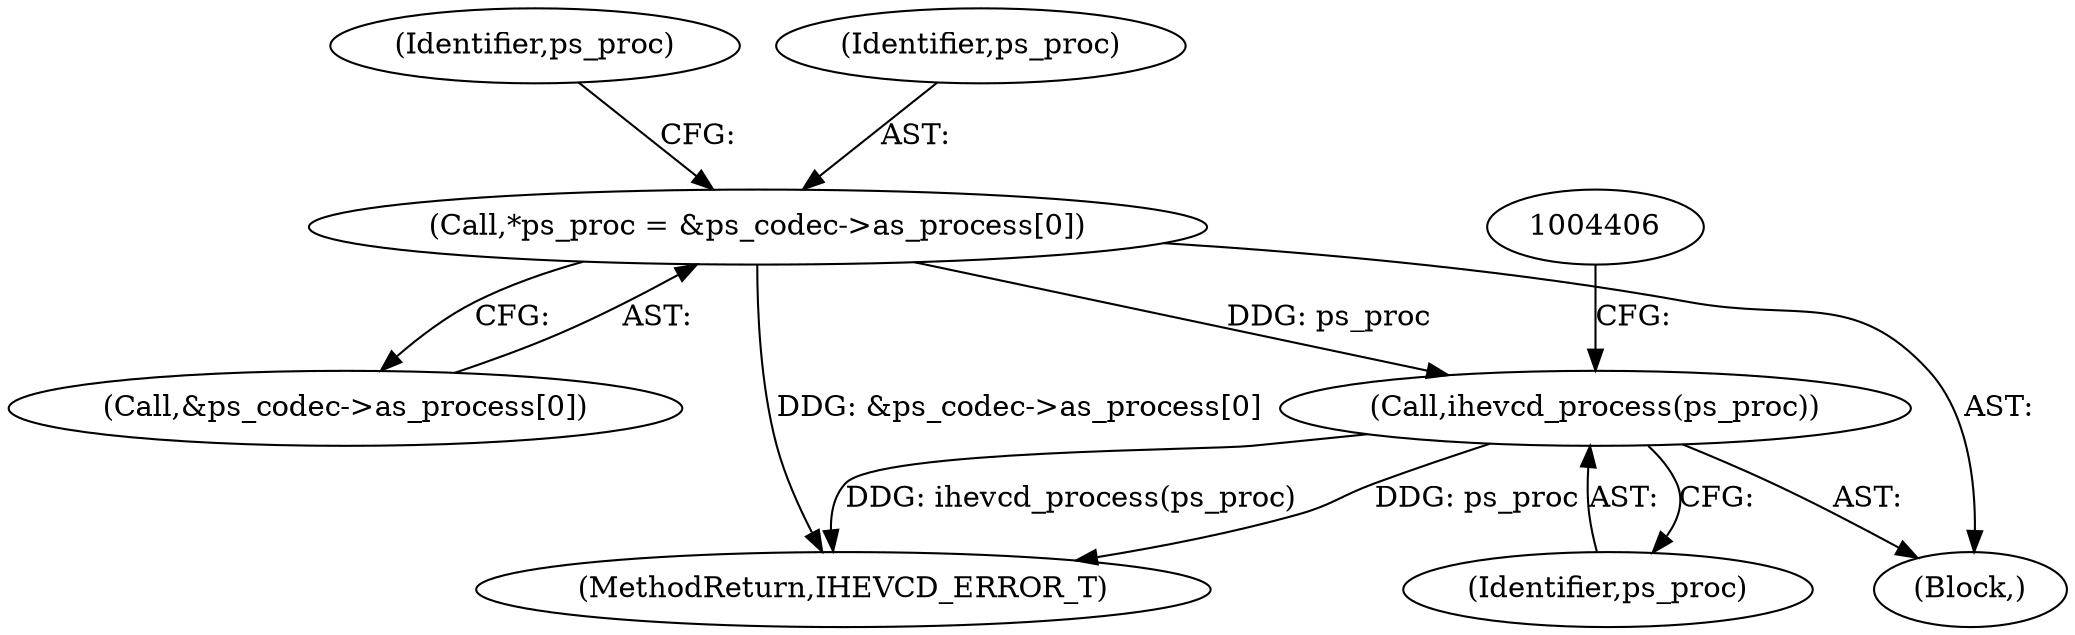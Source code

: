 digraph "0_Android_2b9fb0c2074d370a254b35e2489de2d94943578d@array" {
"1004383" [label="(Call,*ps_proc = &ps_codec->as_process[0])"];
"1004400" [label="(Call,ihevcd_process(ps_proc))"];
"1004385" [label="(Call,&ps_codec->as_process[0])"];
"1004400" [label="(Call,ihevcd_process(ps_proc))"];
"1004401" [label="(Identifier,ps_proc)"];
"1004383" [label="(Call,*ps_proc = &ps_codec->as_process[0])"];
"1004393" [label="(Identifier,ps_proc)"];
"1004384" [label="(Identifier,ps_proc)"];
"1004381" [label="(Block,)"];
"1004845" [label="(MethodReturn,IHEVCD_ERROR_T)"];
"1004383" -> "1004381"  [label="AST: "];
"1004383" -> "1004385"  [label="CFG: "];
"1004384" -> "1004383"  [label="AST: "];
"1004385" -> "1004383"  [label="AST: "];
"1004393" -> "1004383"  [label="CFG: "];
"1004383" -> "1004845"  [label="DDG: &ps_codec->as_process[0]"];
"1004383" -> "1004400"  [label="DDG: ps_proc"];
"1004400" -> "1004381"  [label="AST: "];
"1004400" -> "1004401"  [label="CFG: "];
"1004401" -> "1004400"  [label="AST: "];
"1004406" -> "1004400"  [label="CFG: "];
"1004400" -> "1004845"  [label="DDG: ihevcd_process(ps_proc)"];
"1004400" -> "1004845"  [label="DDG: ps_proc"];
}
